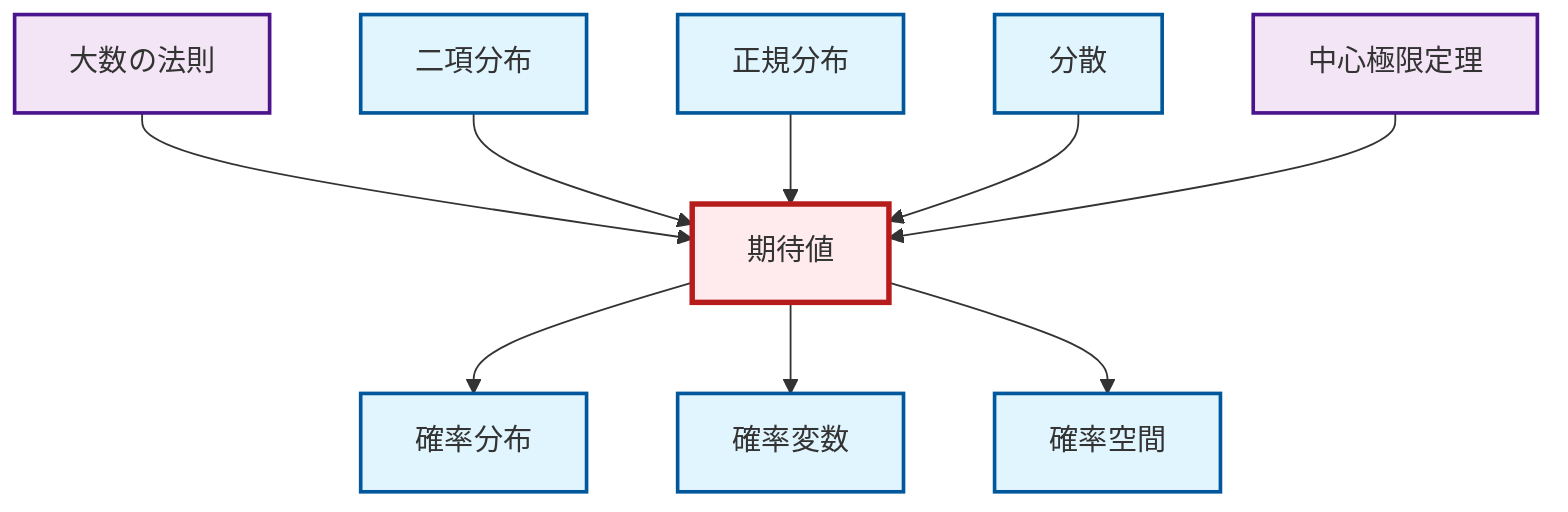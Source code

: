 graph TD
    classDef definition fill:#e1f5fe,stroke:#01579b,stroke-width:2px
    classDef theorem fill:#f3e5f5,stroke:#4a148c,stroke-width:2px
    classDef axiom fill:#fff3e0,stroke:#e65100,stroke-width:2px
    classDef example fill:#e8f5e9,stroke:#1b5e20,stroke-width:2px
    classDef current fill:#ffebee,stroke:#b71c1c,stroke-width:3px
    def-expectation["期待値"]:::definition
    def-probability-space["確率空間"]:::definition
    def-random-variable["確率変数"]:::definition
    def-normal-distribution["正規分布"]:::definition
    thm-central-limit["中心極限定理"]:::theorem
    thm-law-of-large-numbers["大数の法則"]:::theorem
    def-variance["分散"]:::definition
    def-binomial-distribution["二項分布"]:::definition
    def-probability-distribution["確率分布"]:::definition
    def-expectation --> def-probability-distribution
    thm-law-of-large-numbers --> def-expectation
    def-binomial-distribution --> def-expectation
    def-expectation --> def-random-variable
    def-normal-distribution --> def-expectation
    def-variance --> def-expectation
    def-expectation --> def-probability-space
    thm-central-limit --> def-expectation
    class def-expectation current